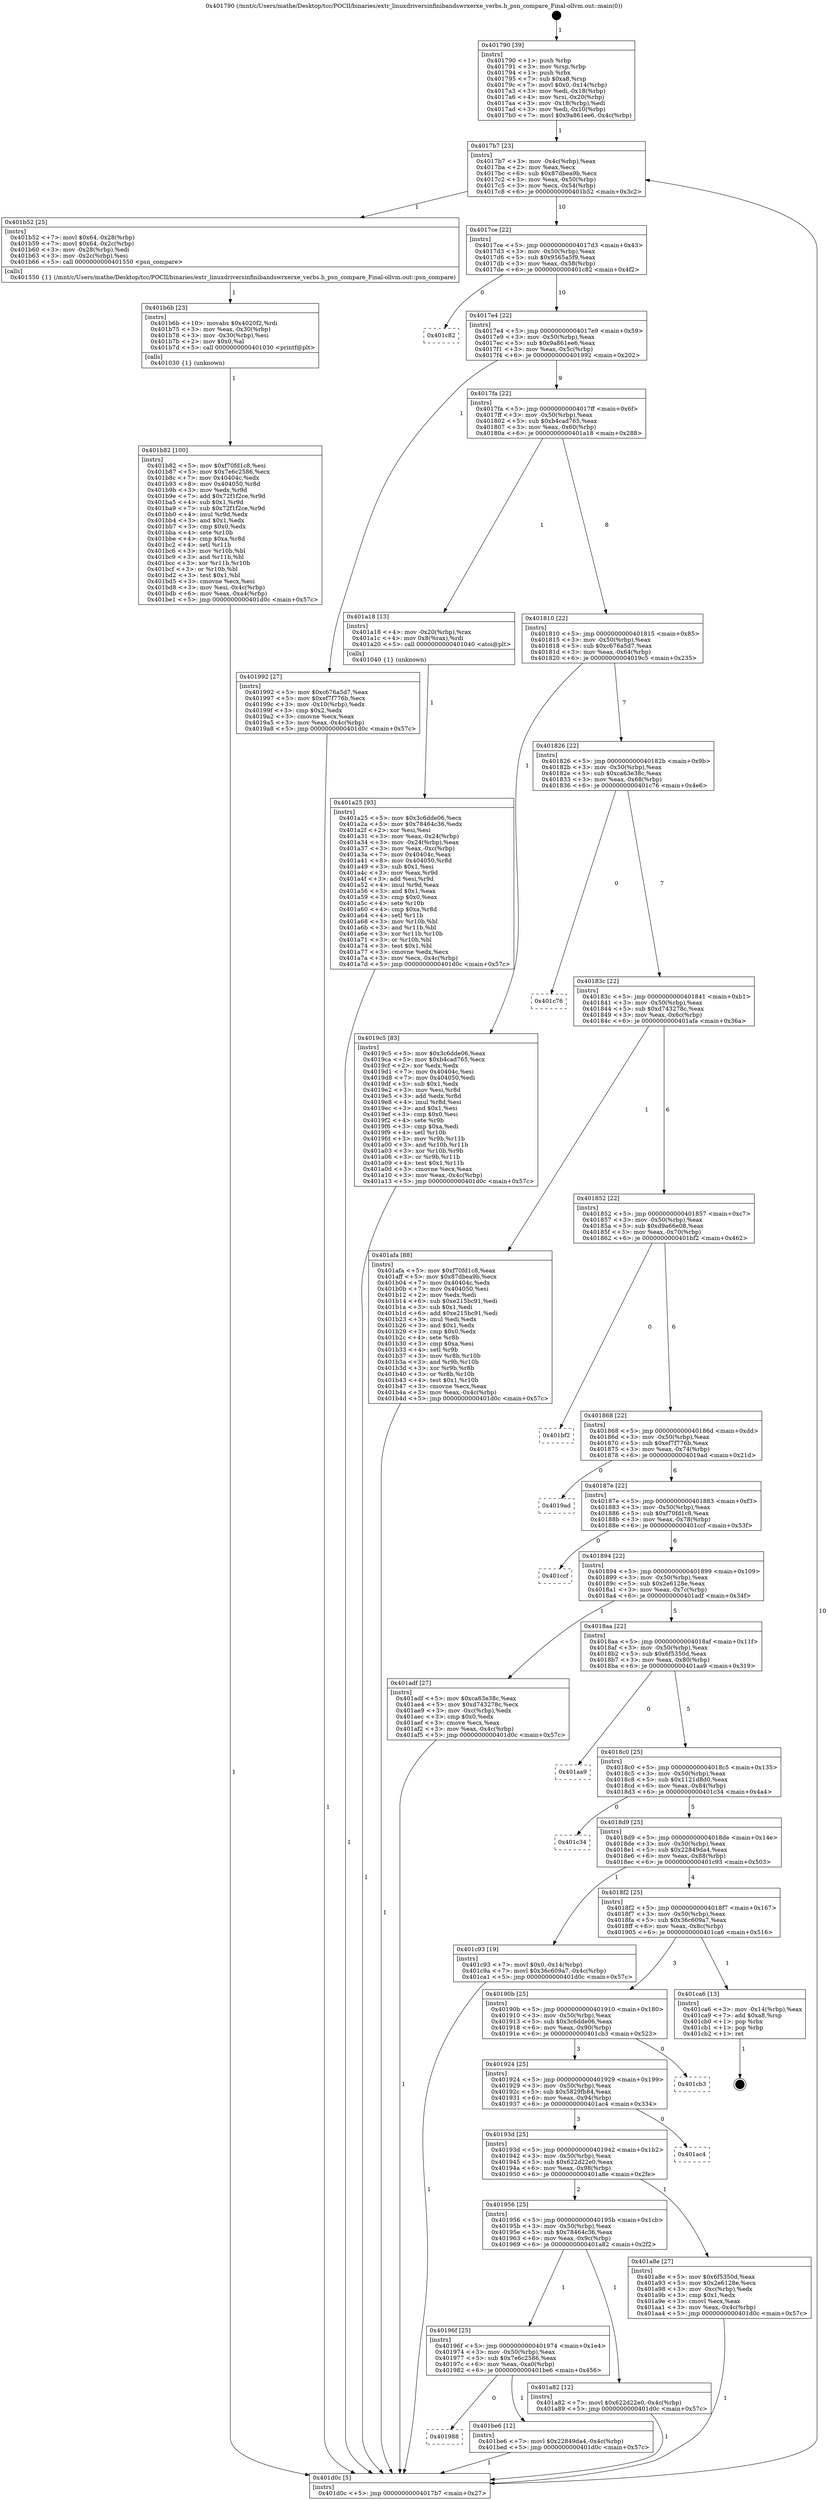 digraph "0x401790" {
  label = "0x401790 (/mnt/c/Users/mathe/Desktop/tcc/POCII/binaries/extr_linuxdriversinfinibandswrxerxe_verbs.h_psn_compare_Final-ollvm.out::main(0))"
  labelloc = "t"
  node[shape=record]

  Entry [label="",width=0.3,height=0.3,shape=circle,fillcolor=black,style=filled]
  "0x4017b7" [label="{
     0x4017b7 [23]\l
     | [instrs]\l
     &nbsp;&nbsp;0x4017b7 \<+3\>: mov -0x4c(%rbp),%eax\l
     &nbsp;&nbsp;0x4017ba \<+2\>: mov %eax,%ecx\l
     &nbsp;&nbsp;0x4017bc \<+6\>: sub $0x87dbea9b,%ecx\l
     &nbsp;&nbsp;0x4017c2 \<+3\>: mov %eax,-0x50(%rbp)\l
     &nbsp;&nbsp;0x4017c5 \<+3\>: mov %ecx,-0x54(%rbp)\l
     &nbsp;&nbsp;0x4017c8 \<+6\>: je 0000000000401b52 \<main+0x3c2\>\l
  }"]
  "0x401b52" [label="{
     0x401b52 [25]\l
     | [instrs]\l
     &nbsp;&nbsp;0x401b52 \<+7\>: movl $0x64,-0x28(%rbp)\l
     &nbsp;&nbsp;0x401b59 \<+7\>: movl $0x64,-0x2c(%rbp)\l
     &nbsp;&nbsp;0x401b60 \<+3\>: mov -0x28(%rbp),%edi\l
     &nbsp;&nbsp;0x401b63 \<+3\>: mov -0x2c(%rbp),%esi\l
     &nbsp;&nbsp;0x401b66 \<+5\>: call 0000000000401550 \<psn_compare\>\l
     | [calls]\l
     &nbsp;&nbsp;0x401550 \{1\} (/mnt/c/Users/mathe/Desktop/tcc/POCII/binaries/extr_linuxdriversinfinibandswrxerxe_verbs.h_psn_compare_Final-ollvm.out::psn_compare)\l
  }"]
  "0x4017ce" [label="{
     0x4017ce [22]\l
     | [instrs]\l
     &nbsp;&nbsp;0x4017ce \<+5\>: jmp 00000000004017d3 \<main+0x43\>\l
     &nbsp;&nbsp;0x4017d3 \<+3\>: mov -0x50(%rbp),%eax\l
     &nbsp;&nbsp;0x4017d6 \<+5\>: sub $0x9565a5f9,%eax\l
     &nbsp;&nbsp;0x4017db \<+3\>: mov %eax,-0x58(%rbp)\l
     &nbsp;&nbsp;0x4017de \<+6\>: je 0000000000401c82 \<main+0x4f2\>\l
  }"]
  Exit [label="",width=0.3,height=0.3,shape=circle,fillcolor=black,style=filled,peripheries=2]
  "0x401c82" [label="{
     0x401c82\l
  }", style=dashed]
  "0x4017e4" [label="{
     0x4017e4 [22]\l
     | [instrs]\l
     &nbsp;&nbsp;0x4017e4 \<+5\>: jmp 00000000004017e9 \<main+0x59\>\l
     &nbsp;&nbsp;0x4017e9 \<+3\>: mov -0x50(%rbp),%eax\l
     &nbsp;&nbsp;0x4017ec \<+5\>: sub $0x9a861ee6,%eax\l
     &nbsp;&nbsp;0x4017f1 \<+3\>: mov %eax,-0x5c(%rbp)\l
     &nbsp;&nbsp;0x4017f4 \<+6\>: je 0000000000401992 \<main+0x202\>\l
  }"]
  "0x401988" [label="{
     0x401988\l
  }", style=dashed]
  "0x401992" [label="{
     0x401992 [27]\l
     | [instrs]\l
     &nbsp;&nbsp;0x401992 \<+5\>: mov $0xc676a5d7,%eax\l
     &nbsp;&nbsp;0x401997 \<+5\>: mov $0xef7f776b,%ecx\l
     &nbsp;&nbsp;0x40199c \<+3\>: mov -0x10(%rbp),%edx\l
     &nbsp;&nbsp;0x40199f \<+3\>: cmp $0x2,%edx\l
     &nbsp;&nbsp;0x4019a2 \<+3\>: cmovne %ecx,%eax\l
     &nbsp;&nbsp;0x4019a5 \<+3\>: mov %eax,-0x4c(%rbp)\l
     &nbsp;&nbsp;0x4019a8 \<+5\>: jmp 0000000000401d0c \<main+0x57c\>\l
  }"]
  "0x4017fa" [label="{
     0x4017fa [22]\l
     | [instrs]\l
     &nbsp;&nbsp;0x4017fa \<+5\>: jmp 00000000004017ff \<main+0x6f\>\l
     &nbsp;&nbsp;0x4017ff \<+3\>: mov -0x50(%rbp),%eax\l
     &nbsp;&nbsp;0x401802 \<+5\>: sub $0xb4cad765,%eax\l
     &nbsp;&nbsp;0x401807 \<+3\>: mov %eax,-0x60(%rbp)\l
     &nbsp;&nbsp;0x40180a \<+6\>: je 0000000000401a18 \<main+0x288\>\l
  }"]
  "0x401d0c" [label="{
     0x401d0c [5]\l
     | [instrs]\l
     &nbsp;&nbsp;0x401d0c \<+5\>: jmp 00000000004017b7 \<main+0x27\>\l
  }"]
  "0x401790" [label="{
     0x401790 [39]\l
     | [instrs]\l
     &nbsp;&nbsp;0x401790 \<+1\>: push %rbp\l
     &nbsp;&nbsp;0x401791 \<+3\>: mov %rsp,%rbp\l
     &nbsp;&nbsp;0x401794 \<+1\>: push %rbx\l
     &nbsp;&nbsp;0x401795 \<+7\>: sub $0xa8,%rsp\l
     &nbsp;&nbsp;0x40179c \<+7\>: movl $0x0,-0x14(%rbp)\l
     &nbsp;&nbsp;0x4017a3 \<+3\>: mov %edi,-0x18(%rbp)\l
     &nbsp;&nbsp;0x4017a6 \<+4\>: mov %rsi,-0x20(%rbp)\l
     &nbsp;&nbsp;0x4017aa \<+3\>: mov -0x18(%rbp),%edi\l
     &nbsp;&nbsp;0x4017ad \<+3\>: mov %edi,-0x10(%rbp)\l
     &nbsp;&nbsp;0x4017b0 \<+7\>: movl $0x9a861ee6,-0x4c(%rbp)\l
  }"]
  "0x401be6" [label="{
     0x401be6 [12]\l
     | [instrs]\l
     &nbsp;&nbsp;0x401be6 \<+7\>: movl $0x22849da4,-0x4c(%rbp)\l
     &nbsp;&nbsp;0x401bed \<+5\>: jmp 0000000000401d0c \<main+0x57c\>\l
  }"]
  "0x401a18" [label="{
     0x401a18 [13]\l
     | [instrs]\l
     &nbsp;&nbsp;0x401a18 \<+4\>: mov -0x20(%rbp),%rax\l
     &nbsp;&nbsp;0x401a1c \<+4\>: mov 0x8(%rax),%rdi\l
     &nbsp;&nbsp;0x401a20 \<+5\>: call 0000000000401040 \<atoi@plt\>\l
     | [calls]\l
     &nbsp;&nbsp;0x401040 \{1\} (unknown)\l
  }"]
  "0x401810" [label="{
     0x401810 [22]\l
     | [instrs]\l
     &nbsp;&nbsp;0x401810 \<+5\>: jmp 0000000000401815 \<main+0x85\>\l
     &nbsp;&nbsp;0x401815 \<+3\>: mov -0x50(%rbp),%eax\l
     &nbsp;&nbsp;0x401818 \<+5\>: sub $0xc676a5d7,%eax\l
     &nbsp;&nbsp;0x40181d \<+3\>: mov %eax,-0x64(%rbp)\l
     &nbsp;&nbsp;0x401820 \<+6\>: je 00000000004019c5 \<main+0x235\>\l
  }"]
  "0x401b82" [label="{
     0x401b82 [100]\l
     | [instrs]\l
     &nbsp;&nbsp;0x401b82 \<+5\>: mov $0xf70fd1c8,%esi\l
     &nbsp;&nbsp;0x401b87 \<+5\>: mov $0x7e6c2586,%ecx\l
     &nbsp;&nbsp;0x401b8c \<+7\>: mov 0x40404c,%edx\l
     &nbsp;&nbsp;0x401b93 \<+8\>: mov 0x404050,%r8d\l
     &nbsp;&nbsp;0x401b9b \<+3\>: mov %edx,%r9d\l
     &nbsp;&nbsp;0x401b9e \<+7\>: add $0x72f1f2ce,%r9d\l
     &nbsp;&nbsp;0x401ba5 \<+4\>: sub $0x1,%r9d\l
     &nbsp;&nbsp;0x401ba9 \<+7\>: sub $0x72f1f2ce,%r9d\l
     &nbsp;&nbsp;0x401bb0 \<+4\>: imul %r9d,%edx\l
     &nbsp;&nbsp;0x401bb4 \<+3\>: and $0x1,%edx\l
     &nbsp;&nbsp;0x401bb7 \<+3\>: cmp $0x0,%edx\l
     &nbsp;&nbsp;0x401bba \<+4\>: sete %r10b\l
     &nbsp;&nbsp;0x401bbe \<+4\>: cmp $0xa,%r8d\l
     &nbsp;&nbsp;0x401bc2 \<+4\>: setl %r11b\l
     &nbsp;&nbsp;0x401bc6 \<+3\>: mov %r10b,%bl\l
     &nbsp;&nbsp;0x401bc9 \<+3\>: and %r11b,%bl\l
     &nbsp;&nbsp;0x401bcc \<+3\>: xor %r11b,%r10b\l
     &nbsp;&nbsp;0x401bcf \<+3\>: or %r10b,%bl\l
     &nbsp;&nbsp;0x401bd2 \<+3\>: test $0x1,%bl\l
     &nbsp;&nbsp;0x401bd5 \<+3\>: cmovne %ecx,%esi\l
     &nbsp;&nbsp;0x401bd8 \<+3\>: mov %esi,-0x4c(%rbp)\l
     &nbsp;&nbsp;0x401bdb \<+6\>: mov %eax,-0xa4(%rbp)\l
     &nbsp;&nbsp;0x401be1 \<+5\>: jmp 0000000000401d0c \<main+0x57c\>\l
  }"]
  "0x4019c5" [label="{
     0x4019c5 [83]\l
     | [instrs]\l
     &nbsp;&nbsp;0x4019c5 \<+5\>: mov $0x3c6dde06,%eax\l
     &nbsp;&nbsp;0x4019ca \<+5\>: mov $0xb4cad765,%ecx\l
     &nbsp;&nbsp;0x4019cf \<+2\>: xor %edx,%edx\l
     &nbsp;&nbsp;0x4019d1 \<+7\>: mov 0x40404c,%esi\l
     &nbsp;&nbsp;0x4019d8 \<+7\>: mov 0x404050,%edi\l
     &nbsp;&nbsp;0x4019df \<+3\>: sub $0x1,%edx\l
     &nbsp;&nbsp;0x4019e2 \<+3\>: mov %esi,%r8d\l
     &nbsp;&nbsp;0x4019e5 \<+3\>: add %edx,%r8d\l
     &nbsp;&nbsp;0x4019e8 \<+4\>: imul %r8d,%esi\l
     &nbsp;&nbsp;0x4019ec \<+3\>: and $0x1,%esi\l
     &nbsp;&nbsp;0x4019ef \<+3\>: cmp $0x0,%esi\l
     &nbsp;&nbsp;0x4019f2 \<+4\>: sete %r9b\l
     &nbsp;&nbsp;0x4019f6 \<+3\>: cmp $0xa,%edi\l
     &nbsp;&nbsp;0x4019f9 \<+4\>: setl %r10b\l
     &nbsp;&nbsp;0x4019fd \<+3\>: mov %r9b,%r11b\l
     &nbsp;&nbsp;0x401a00 \<+3\>: and %r10b,%r11b\l
     &nbsp;&nbsp;0x401a03 \<+3\>: xor %r10b,%r9b\l
     &nbsp;&nbsp;0x401a06 \<+3\>: or %r9b,%r11b\l
     &nbsp;&nbsp;0x401a09 \<+4\>: test $0x1,%r11b\l
     &nbsp;&nbsp;0x401a0d \<+3\>: cmovne %ecx,%eax\l
     &nbsp;&nbsp;0x401a10 \<+3\>: mov %eax,-0x4c(%rbp)\l
     &nbsp;&nbsp;0x401a13 \<+5\>: jmp 0000000000401d0c \<main+0x57c\>\l
  }"]
  "0x401826" [label="{
     0x401826 [22]\l
     | [instrs]\l
     &nbsp;&nbsp;0x401826 \<+5\>: jmp 000000000040182b \<main+0x9b\>\l
     &nbsp;&nbsp;0x40182b \<+3\>: mov -0x50(%rbp),%eax\l
     &nbsp;&nbsp;0x40182e \<+5\>: sub $0xca63e38c,%eax\l
     &nbsp;&nbsp;0x401833 \<+3\>: mov %eax,-0x68(%rbp)\l
     &nbsp;&nbsp;0x401836 \<+6\>: je 0000000000401c76 \<main+0x4e6\>\l
  }"]
  "0x401a25" [label="{
     0x401a25 [93]\l
     | [instrs]\l
     &nbsp;&nbsp;0x401a25 \<+5\>: mov $0x3c6dde06,%ecx\l
     &nbsp;&nbsp;0x401a2a \<+5\>: mov $0x78464c36,%edx\l
     &nbsp;&nbsp;0x401a2f \<+2\>: xor %esi,%esi\l
     &nbsp;&nbsp;0x401a31 \<+3\>: mov %eax,-0x24(%rbp)\l
     &nbsp;&nbsp;0x401a34 \<+3\>: mov -0x24(%rbp),%eax\l
     &nbsp;&nbsp;0x401a37 \<+3\>: mov %eax,-0xc(%rbp)\l
     &nbsp;&nbsp;0x401a3a \<+7\>: mov 0x40404c,%eax\l
     &nbsp;&nbsp;0x401a41 \<+8\>: mov 0x404050,%r8d\l
     &nbsp;&nbsp;0x401a49 \<+3\>: sub $0x1,%esi\l
     &nbsp;&nbsp;0x401a4c \<+3\>: mov %eax,%r9d\l
     &nbsp;&nbsp;0x401a4f \<+3\>: add %esi,%r9d\l
     &nbsp;&nbsp;0x401a52 \<+4\>: imul %r9d,%eax\l
     &nbsp;&nbsp;0x401a56 \<+3\>: and $0x1,%eax\l
     &nbsp;&nbsp;0x401a59 \<+3\>: cmp $0x0,%eax\l
     &nbsp;&nbsp;0x401a5c \<+4\>: sete %r10b\l
     &nbsp;&nbsp;0x401a60 \<+4\>: cmp $0xa,%r8d\l
     &nbsp;&nbsp;0x401a64 \<+4\>: setl %r11b\l
     &nbsp;&nbsp;0x401a68 \<+3\>: mov %r10b,%bl\l
     &nbsp;&nbsp;0x401a6b \<+3\>: and %r11b,%bl\l
     &nbsp;&nbsp;0x401a6e \<+3\>: xor %r11b,%r10b\l
     &nbsp;&nbsp;0x401a71 \<+3\>: or %r10b,%bl\l
     &nbsp;&nbsp;0x401a74 \<+3\>: test $0x1,%bl\l
     &nbsp;&nbsp;0x401a77 \<+3\>: cmovne %edx,%ecx\l
     &nbsp;&nbsp;0x401a7a \<+3\>: mov %ecx,-0x4c(%rbp)\l
     &nbsp;&nbsp;0x401a7d \<+5\>: jmp 0000000000401d0c \<main+0x57c\>\l
  }"]
  "0x401b6b" [label="{
     0x401b6b [23]\l
     | [instrs]\l
     &nbsp;&nbsp;0x401b6b \<+10\>: movabs $0x4020f2,%rdi\l
     &nbsp;&nbsp;0x401b75 \<+3\>: mov %eax,-0x30(%rbp)\l
     &nbsp;&nbsp;0x401b78 \<+3\>: mov -0x30(%rbp),%esi\l
     &nbsp;&nbsp;0x401b7b \<+2\>: mov $0x0,%al\l
     &nbsp;&nbsp;0x401b7d \<+5\>: call 0000000000401030 \<printf@plt\>\l
     | [calls]\l
     &nbsp;&nbsp;0x401030 \{1\} (unknown)\l
  }"]
  "0x401c76" [label="{
     0x401c76\l
  }", style=dashed]
  "0x40183c" [label="{
     0x40183c [22]\l
     | [instrs]\l
     &nbsp;&nbsp;0x40183c \<+5\>: jmp 0000000000401841 \<main+0xb1\>\l
     &nbsp;&nbsp;0x401841 \<+3\>: mov -0x50(%rbp),%eax\l
     &nbsp;&nbsp;0x401844 \<+5\>: sub $0xd743278c,%eax\l
     &nbsp;&nbsp;0x401849 \<+3\>: mov %eax,-0x6c(%rbp)\l
     &nbsp;&nbsp;0x40184c \<+6\>: je 0000000000401afa \<main+0x36a\>\l
  }"]
  "0x40196f" [label="{
     0x40196f [25]\l
     | [instrs]\l
     &nbsp;&nbsp;0x40196f \<+5\>: jmp 0000000000401974 \<main+0x1e4\>\l
     &nbsp;&nbsp;0x401974 \<+3\>: mov -0x50(%rbp),%eax\l
     &nbsp;&nbsp;0x401977 \<+5\>: sub $0x7e6c2586,%eax\l
     &nbsp;&nbsp;0x40197c \<+6\>: mov %eax,-0xa0(%rbp)\l
     &nbsp;&nbsp;0x401982 \<+6\>: je 0000000000401be6 \<main+0x456\>\l
  }"]
  "0x401afa" [label="{
     0x401afa [88]\l
     | [instrs]\l
     &nbsp;&nbsp;0x401afa \<+5\>: mov $0xf70fd1c8,%eax\l
     &nbsp;&nbsp;0x401aff \<+5\>: mov $0x87dbea9b,%ecx\l
     &nbsp;&nbsp;0x401b04 \<+7\>: mov 0x40404c,%edx\l
     &nbsp;&nbsp;0x401b0b \<+7\>: mov 0x404050,%esi\l
     &nbsp;&nbsp;0x401b12 \<+2\>: mov %edx,%edi\l
     &nbsp;&nbsp;0x401b14 \<+6\>: sub $0xe215bc91,%edi\l
     &nbsp;&nbsp;0x401b1a \<+3\>: sub $0x1,%edi\l
     &nbsp;&nbsp;0x401b1d \<+6\>: add $0xe215bc91,%edi\l
     &nbsp;&nbsp;0x401b23 \<+3\>: imul %edi,%edx\l
     &nbsp;&nbsp;0x401b26 \<+3\>: and $0x1,%edx\l
     &nbsp;&nbsp;0x401b29 \<+3\>: cmp $0x0,%edx\l
     &nbsp;&nbsp;0x401b2c \<+4\>: sete %r8b\l
     &nbsp;&nbsp;0x401b30 \<+3\>: cmp $0xa,%esi\l
     &nbsp;&nbsp;0x401b33 \<+4\>: setl %r9b\l
     &nbsp;&nbsp;0x401b37 \<+3\>: mov %r8b,%r10b\l
     &nbsp;&nbsp;0x401b3a \<+3\>: and %r9b,%r10b\l
     &nbsp;&nbsp;0x401b3d \<+3\>: xor %r9b,%r8b\l
     &nbsp;&nbsp;0x401b40 \<+3\>: or %r8b,%r10b\l
     &nbsp;&nbsp;0x401b43 \<+4\>: test $0x1,%r10b\l
     &nbsp;&nbsp;0x401b47 \<+3\>: cmovne %ecx,%eax\l
     &nbsp;&nbsp;0x401b4a \<+3\>: mov %eax,-0x4c(%rbp)\l
     &nbsp;&nbsp;0x401b4d \<+5\>: jmp 0000000000401d0c \<main+0x57c\>\l
  }"]
  "0x401852" [label="{
     0x401852 [22]\l
     | [instrs]\l
     &nbsp;&nbsp;0x401852 \<+5\>: jmp 0000000000401857 \<main+0xc7\>\l
     &nbsp;&nbsp;0x401857 \<+3\>: mov -0x50(%rbp),%eax\l
     &nbsp;&nbsp;0x40185a \<+5\>: sub $0xd9a66e08,%eax\l
     &nbsp;&nbsp;0x40185f \<+3\>: mov %eax,-0x70(%rbp)\l
     &nbsp;&nbsp;0x401862 \<+6\>: je 0000000000401bf2 \<main+0x462\>\l
  }"]
  "0x401a82" [label="{
     0x401a82 [12]\l
     | [instrs]\l
     &nbsp;&nbsp;0x401a82 \<+7\>: movl $0x622d22e0,-0x4c(%rbp)\l
     &nbsp;&nbsp;0x401a89 \<+5\>: jmp 0000000000401d0c \<main+0x57c\>\l
  }"]
  "0x401bf2" [label="{
     0x401bf2\l
  }", style=dashed]
  "0x401868" [label="{
     0x401868 [22]\l
     | [instrs]\l
     &nbsp;&nbsp;0x401868 \<+5\>: jmp 000000000040186d \<main+0xdd\>\l
     &nbsp;&nbsp;0x40186d \<+3\>: mov -0x50(%rbp),%eax\l
     &nbsp;&nbsp;0x401870 \<+5\>: sub $0xef7f776b,%eax\l
     &nbsp;&nbsp;0x401875 \<+3\>: mov %eax,-0x74(%rbp)\l
     &nbsp;&nbsp;0x401878 \<+6\>: je 00000000004019ad \<main+0x21d\>\l
  }"]
  "0x401956" [label="{
     0x401956 [25]\l
     | [instrs]\l
     &nbsp;&nbsp;0x401956 \<+5\>: jmp 000000000040195b \<main+0x1cb\>\l
     &nbsp;&nbsp;0x40195b \<+3\>: mov -0x50(%rbp),%eax\l
     &nbsp;&nbsp;0x40195e \<+5\>: sub $0x78464c36,%eax\l
     &nbsp;&nbsp;0x401963 \<+6\>: mov %eax,-0x9c(%rbp)\l
     &nbsp;&nbsp;0x401969 \<+6\>: je 0000000000401a82 \<main+0x2f2\>\l
  }"]
  "0x4019ad" [label="{
     0x4019ad\l
  }", style=dashed]
  "0x40187e" [label="{
     0x40187e [22]\l
     | [instrs]\l
     &nbsp;&nbsp;0x40187e \<+5\>: jmp 0000000000401883 \<main+0xf3\>\l
     &nbsp;&nbsp;0x401883 \<+3\>: mov -0x50(%rbp),%eax\l
     &nbsp;&nbsp;0x401886 \<+5\>: sub $0xf70fd1c8,%eax\l
     &nbsp;&nbsp;0x40188b \<+3\>: mov %eax,-0x78(%rbp)\l
     &nbsp;&nbsp;0x40188e \<+6\>: je 0000000000401ccf \<main+0x53f\>\l
  }"]
  "0x401a8e" [label="{
     0x401a8e [27]\l
     | [instrs]\l
     &nbsp;&nbsp;0x401a8e \<+5\>: mov $0x6f5350d,%eax\l
     &nbsp;&nbsp;0x401a93 \<+5\>: mov $0x2e6128e,%ecx\l
     &nbsp;&nbsp;0x401a98 \<+3\>: mov -0xc(%rbp),%edx\l
     &nbsp;&nbsp;0x401a9b \<+3\>: cmp $0x1,%edx\l
     &nbsp;&nbsp;0x401a9e \<+3\>: cmovl %ecx,%eax\l
     &nbsp;&nbsp;0x401aa1 \<+3\>: mov %eax,-0x4c(%rbp)\l
     &nbsp;&nbsp;0x401aa4 \<+5\>: jmp 0000000000401d0c \<main+0x57c\>\l
  }"]
  "0x401ccf" [label="{
     0x401ccf\l
  }", style=dashed]
  "0x401894" [label="{
     0x401894 [22]\l
     | [instrs]\l
     &nbsp;&nbsp;0x401894 \<+5\>: jmp 0000000000401899 \<main+0x109\>\l
     &nbsp;&nbsp;0x401899 \<+3\>: mov -0x50(%rbp),%eax\l
     &nbsp;&nbsp;0x40189c \<+5\>: sub $0x2e6128e,%eax\l
     &nbsp;&nbsp;0x4018a1 \<+3\>: mov %eax,-0x7c(%rbp)\l
     &nbsp;&nbsp;0x4018a4 \<+6\>: je 0000000000401adf \<main+0x34f\>\l
  }"]
  "0x40193d" [label="{
     0x40193d [25]\l
     | [instrs]\l
     &nbsp;&nbsp;0x40193d \<+5\>: jmp 0000000000401942 \<main+0x1b2\>\l
     &nbsp;&nbsp;0x401942 \<+3\>: mov -0x50(%rbp),%eax\l
     &nbsp;&nbsp;0x401945 \<+5\>: sub $0x622d22e0,%eax\l
     &nbsp;&nbsp;0x40194a \<+6\>: mov %eax,-0x98(%rbp)\l
     &nbsp;&nbsp;0x401950 \<+6\>: je 0000000000401a8e \<main+0x2fe\>\l
  }"]
  "0x401adf" [label="{
     0x401adf [27]\l
     | [instrs]\l
     &nbsp;&nbsp;0x401adf \<+5\>: mov $0xca63e38c,%eax\l
     &nbsp;&nbsp;0x401ae4 \<+5\>: mov $0xd743278c,%ecx\l
     &nbsp;&nbsp;0x401ae9 \<+3\>: mov -0xc(%rbp),%edx\l
     &nbsp;&nbsp;0x401aec \<+3\>: cmp $0x0,%edx\l
     &nbsp;&nbsp;0x401aef \<+3\>: cmove %ecx,%eax\l
     &nbsp;&nbsp;0x401af2 \<+3\>: mov %eax,-0x4c(%rbp)\l
     &nbsp;&nbsp;0x401af5 \<+5\>: jmp 0000000000401d0c \<main+0x57c\>\l
  }"]
  "0x4018aa" [label="{
     0x4018aa [22]\l
     | [instrs]\l
     &nbsp;&nbsp;0x4018aa \<+5\>: jmp 00000000004018af \<main+0x11f\>\l
     &nbsp;&nbsp;0x4018af \<+3\>: mov -0x50(%rbp),%eax\l
     &nbsp;&nbsp;0x4018b2 \<+5\>: sub $0x6f5350d,%eax\l
     &nbsp;&nbsp;0x4018b7 \<+3\>: mov %eax,-0x80(%rbp)\l
     &nbsp;&nbsp;0x4018ba \<+6\>: je 0000000000401aa9 \<main+0x319\>\l
  }"]
  "0x401ac4" [label="{
     0x401ac4\l
  }", style=dashed]
  "0x401aa9" [label="{
     0x401aa9\l
  }", style=dashed]
  "0x4018c0" [label="{
     0x4018c0 [25]\l
     | [instrs]\l
     &nbsp;&nbsp;0x4018c0 \<+5\>: jmp 00000000004018c5 \<main+0x135\>\l
     &nbsp;&nbsp;0x4018c5 \<+3\>: mov -0x50(%rbp),%eax\l
     &nbsp;&nbsp;0x4018c8 \<+5\>: sub $0x1121d8d0,%eax\l
     &nbsp;&nbsp;0x4018cd \<+6\>: mov %eax,-0x84(%rbp)\l
     &nbsp;&nbsp;0x4018d3 \<+6\>: je 0000000000401c34 \<main+0x4a4\>\l
  }"]
  "0x401924" [label="{
     0x401924 [25]\l
     | [instrs]\l
     &nbsp;&nbsp;0x401924 \<+5\>: jmp 0000000000401929 \<main+0x199\>\l
     &nbsp;&nbsp;0x401929 \<+3\>: mov -0x50(%rbp),%eax\l
     &nbsp;&nbsp;0x40192c \<+5\>: sub $0x5829fb84,%eax\l
     &nbsp;&nbsp;0x401931 \<+6\>: mov %eax,-0x94(%rbp)\l
     &nbsp;&nbsp;0x401937 \<+6\>: je 0000000000401ac4 \<main+0x334\>\l
  }"]
  "0x401c34" [label="{
     0x401c34\l
  }", style=dashed]
  "0x4018d9" [label="{
     0x4018d9 [25]\l
     | [instrs]\l
     &nbsp;&nbsp;0x4018d9 \<+5\>: jmp 00000000004018de \<main+0x14e\>\l
     &nbsp;&nbsp;0x4018de \<+3\>: mov -0x50(%rbp),%eax\l
     &nbsp;&nbsp;0x4018e1 \<+5\>: sub $0x22849da4,%eax\l
     &nbsp;&nbsp;0x4018e6 \<+6\>: mov %eax,-0x88(%rbp)\l
     &nbsp;&nbsp;0x4018ec \<+6\>: je 0000000000401c93 \<main+0x503\>\l
  }"]
  "0x401cb3" [label="{
     0x401cb3\l
  }", style=dashed]
  "0x401c93" [label="{
     0x401c93 [19]\l
     | [instrs]\l
     &nbsp;&nbsp;0x401c93 \<+7\>: movl $0x0,-0x14(%rbp)\l
     &nbsp;&nbsp;0x401c9a \<+7\>: movl $0x36c609a7,-0x4c(%rbp)\l
     &nbsp;&nbsp;0x401ca1 \<+5\>: jmp 0000000000401d0c \<main+0x57c\>\l
  }"]
  "0x4018f2" [label="{
     0x4018f2 [25]\l
     | [instrs]\l
     &nbsp;&nbsp;0x4018f2 \<+5\>: jmp 00000000004018f7 \<main+0x167\>\l
     &nbsp;&nbsp;0x4018f7 \<+3\>: mov -0x50(%rbp),%eax\l
     &nbsp;&nbsp;0x4018fa \<+5\>: sub $0x36c609a7,%eax\l
     &nbsp;&nbsp;0x4018ff \<+6\>: mov %eax,-0x8c(%rbp)\l
     &nbsp;&nbsp;0x401905 \<+6\>: je 0000000000401ca6 \<main+0x516\>\l
  }"]
  "0x40190b" [label="{
     0x40190b [25]\l
     | [instrs]\l
     &nbsp;&nbsp;0x40190b \<+5\>: jmp 0000000000401910 \<main+0x180\>\l
     &nbsp;&nbsp;0x401910 \<+3\>: mov -0x50(%rbp),%eax\l
     &nbsp;&nbsp;0x401913 \<+5\>: sub $0x3c6dde06,%eax\l
     &nbsp;&nbsp;0x401918 \<+6\>: mov %eax,-0x90(%rbp)\l
     &nbsp;&nbsp;0x40191e \<+6\>: je 0000000000401cb3 \<main+0x523\>\l
  }"]
  "0x401ca6" [label="{
     0x401ca6 [13]\l
     | [instrs]\l
     &nbsp;&nbsp;0x401ca6 \<+3\>: mov -0x14(%rbp),%eax\l
     &nbsp;&nbsp;0x401ca9 \<+7\>: add $0xa8,%rsp\l
     &nbsp;&nbsp;0x401cb0 \<+1\>: pop %rbx\l
     &nbsp;&nbsp;0x401cb1 \<+1\>: pop %rbp\l
     &nbsp;&nbsp;0x401cb2 \<+1\>: ret\l
  }"]
  Entry -> "0x401790" [label=" 1"]
  "0x4017b7" -> "0x401b52" [label=" 1"]
  "0x4017b7" -> "0x4017ce" [label=" 10"]
  "0x401ca6" -> Exit [label=" 1"]
  "0x4017ce" -> "0x401c82" [label=" 0"]
  "0x4017ce" -> "0x4017e4" [label=" 10"]
  "0x401c93" -> "0x401d0c" [label=" 1"]
  "0x4017e4" -> "0x401992" [label=" 1"]
  "0x4017e4" -> "0x4017fa" [label=" 9"]
  "0x401992" -> "0x401d0c" [label=" 1"]
  "0x401790" -> "0x4017b7" [label=" 1"]
  "0x401d0c" -> "0x4017b7" [label=" 10"]
  "0x401be6" -> "0x401d0c" [label=" 1"]
  "0x4017fa" -> "0x401a18" [label=" 1"]
  "0x4017fa" -> "0x401810" [label=" 8"]
  "0x40196f" -> "0x401988" [label=" 0"]
  "0x401810" -> "0x4019c5" [label=" 1"]
  "0x401810" -> "0x401826" [label=" 7"]
  "0x4019c5" -> "0x401d0c" [label=" 1"]
  "0x401a18" -> "0x401a25" [label=" 1"]
  "0x401a25" -> "0x401d0c" [label=" 1"]
  "0x40196f" -> "0x401be6" [label=" 1"]
  "0x401826" -> "0x401c76" [label=" 0"]
  "0x401826" -> "0x40183c" [label=" 7"]
  "0x401b82" -> "0x401d0c" [label=" 1"]
  "0x40183c" -> "0x401afa" [label=" 1"]
  "0x40183c" -> "0x401852" [label=" 6"]
  "0x401b6b" -> "0x401b82" [label=" 1"]
  "0x401852" -> "0x401bf2" [label=" 0"]
  "0x401852" -> "0x401868" [label=" 6"]
  "0x401b52" -> "0x401b6b" [label=" 1"]
  "0x401868" -> "0x4019ad" [label=" 0"]
  "0x401868" -> "0x40187e" [label=" 6"]
  "0x401adf" -> "0x401d0c" [label=" 1"]
  "0x40187e" -> "0x401ccf" [label=" 0"]
  "0x40187e" -> "0x401894" [label=" 6"]
  "0x401a8e" -> "0x401d0c" [label=" 1"]
  "0x401894" -> "0x401adf" [label=" 1"]
  "0x401894" -> "0x4018aa" [label=" 5"]
  "0x401956" -> "0x40196f" [label=" 1"]
  "0x4018aa" -> "0x401aa9" [label=" 0"]
  "0x4018aa" -> "0x4018c0" [label=" 5"]
  "0x401956" -> "0x401a82" [label=" 1"]
  "0x4018c0" -> "0x401c34" [label=" 0"]
  "0x4018c0" -> "0x4018d9" [label=" 5"]
  "0x40193d" -> "0x401956" [label=" 2"]
  "0x4018d9" -> "0x401c93" [label=" 1"]
  "0x4018d9" -> "0x4018f2" [label=" 4"]
  "0x40193d" -> "0x401a8e" [label=" 1"]
  "0x4018f2" -> "0x401ca6" [label=" 1"]
  "0x4018f2" -> "0x40190b" [label=" 3"]
  "0x401a82" -> "0x401d0c" [label=" 1"]
  "0x40190b" -> "0x401cb3" [label=" 0"]
  "0x40190b" -> "0x401924" [label=" 3"]
  "0x401afa" -> "0x401d0c" [label=" 1"]
  "0x401924" -> "0x401ac4" [label=" 0"]
  "0x401924" -> "0x40193d" [label=" 3"]
}
